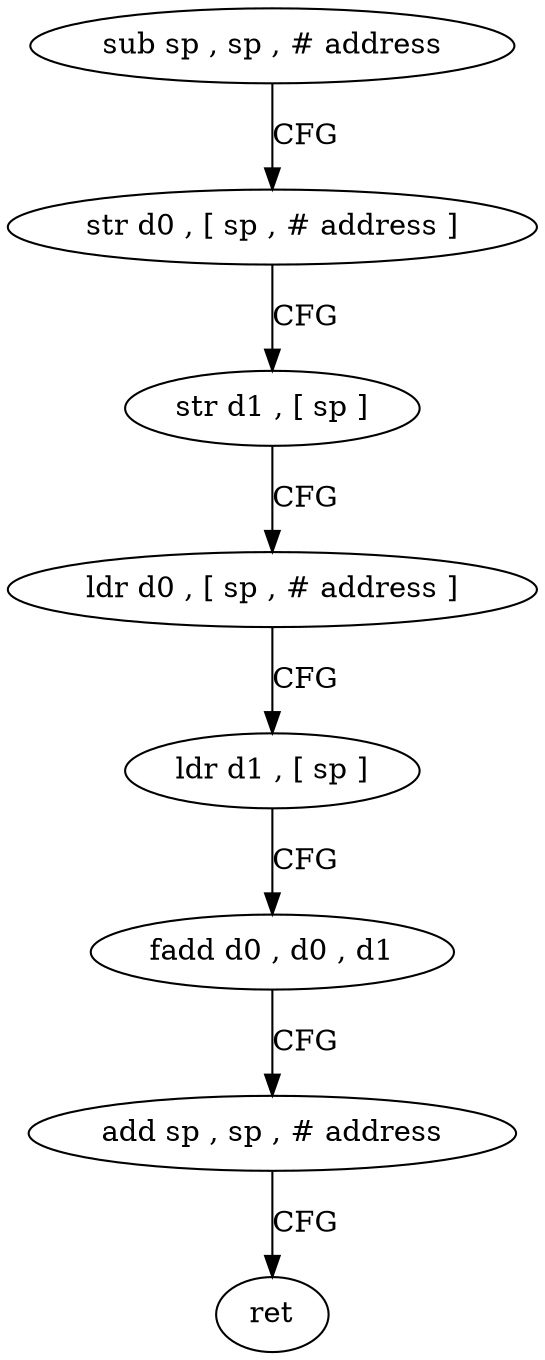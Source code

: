 digraph "func" {
"183712" [label = "sub sp , sp , # address" ]
"183716" [label = "str d0 , [ sp , # address ]" ]
"183720" [label = "str d1 , [ sp ]" ]
"183724" [label = "ldr d0 , [ sp , # address ]" ]
"183728" [label = "ldr d1 , [ sp ]" ]
"183732" [label = "fadd d0 , d0 , d1" ]
"183736" [label = "add sp , sp , # address" ]
"183740" [label = "ret" ]
"183712" -> "183716" [ label = "CFG" ]
"183716" -> "183720" [ label = "CFG" ]
"183720" -> "183724" [ label = "CFG" ]
"183724" -> "183728" [ label = "CFG" ]
"183728" -> "183732" [ label = "CFG" ]
"183732" -> "183736" [ label = "CFG" ]
"183736" -> "183740" [ label = "CFG" ]
}
